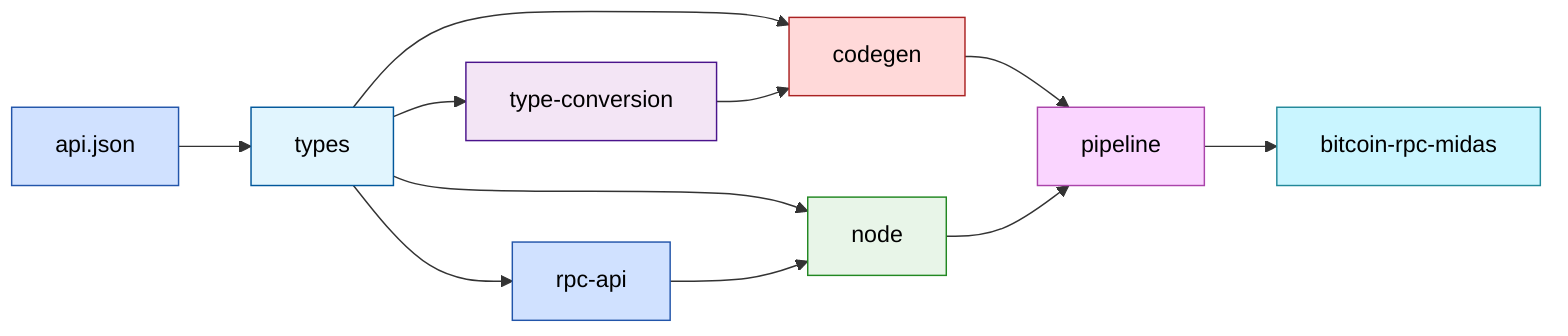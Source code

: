 flowchart LR
  API_JSON["api.json"]:::api --> Types["types"]:::core
  
  Types --> RPC_API["rpc-api"]:::api
  Types --> TypeConversion["type-conversion"]:::registry
  Types --> Codegen["codegen"]:::codegen
  Types --> Node["node"]:::node
  
  TypeConversion --> Codegen
  Codegen --> Pipeline["pipeline"]:::pipeline
  Pipeline --> Midas["bitcoin‑rpc‑midas"]:::midas

  RPC_API --> Node
  Node --> Pipeline

  classDef api       fill:#d0e1ff,stroke:#2255aa,color:#000;
  classDef core      fill:#e1f5fe,stroke:#01579b,color:#000;
  classDef registry  fill:#f3e5f5,stroke:#4a148c,color:#000;
  classDef codegen   fill:#ffd9d9,stroke:#aa2222,color:#000;
  classDef pipeline  fill:#fad5ff,stroke:#aa44aa,color:#000;
  classDef midas     fill:#c9f5ff,stroke:#228899,color:#000;
  classDef node      fill:#e8f5e8,stroke:#228822,color:#000;